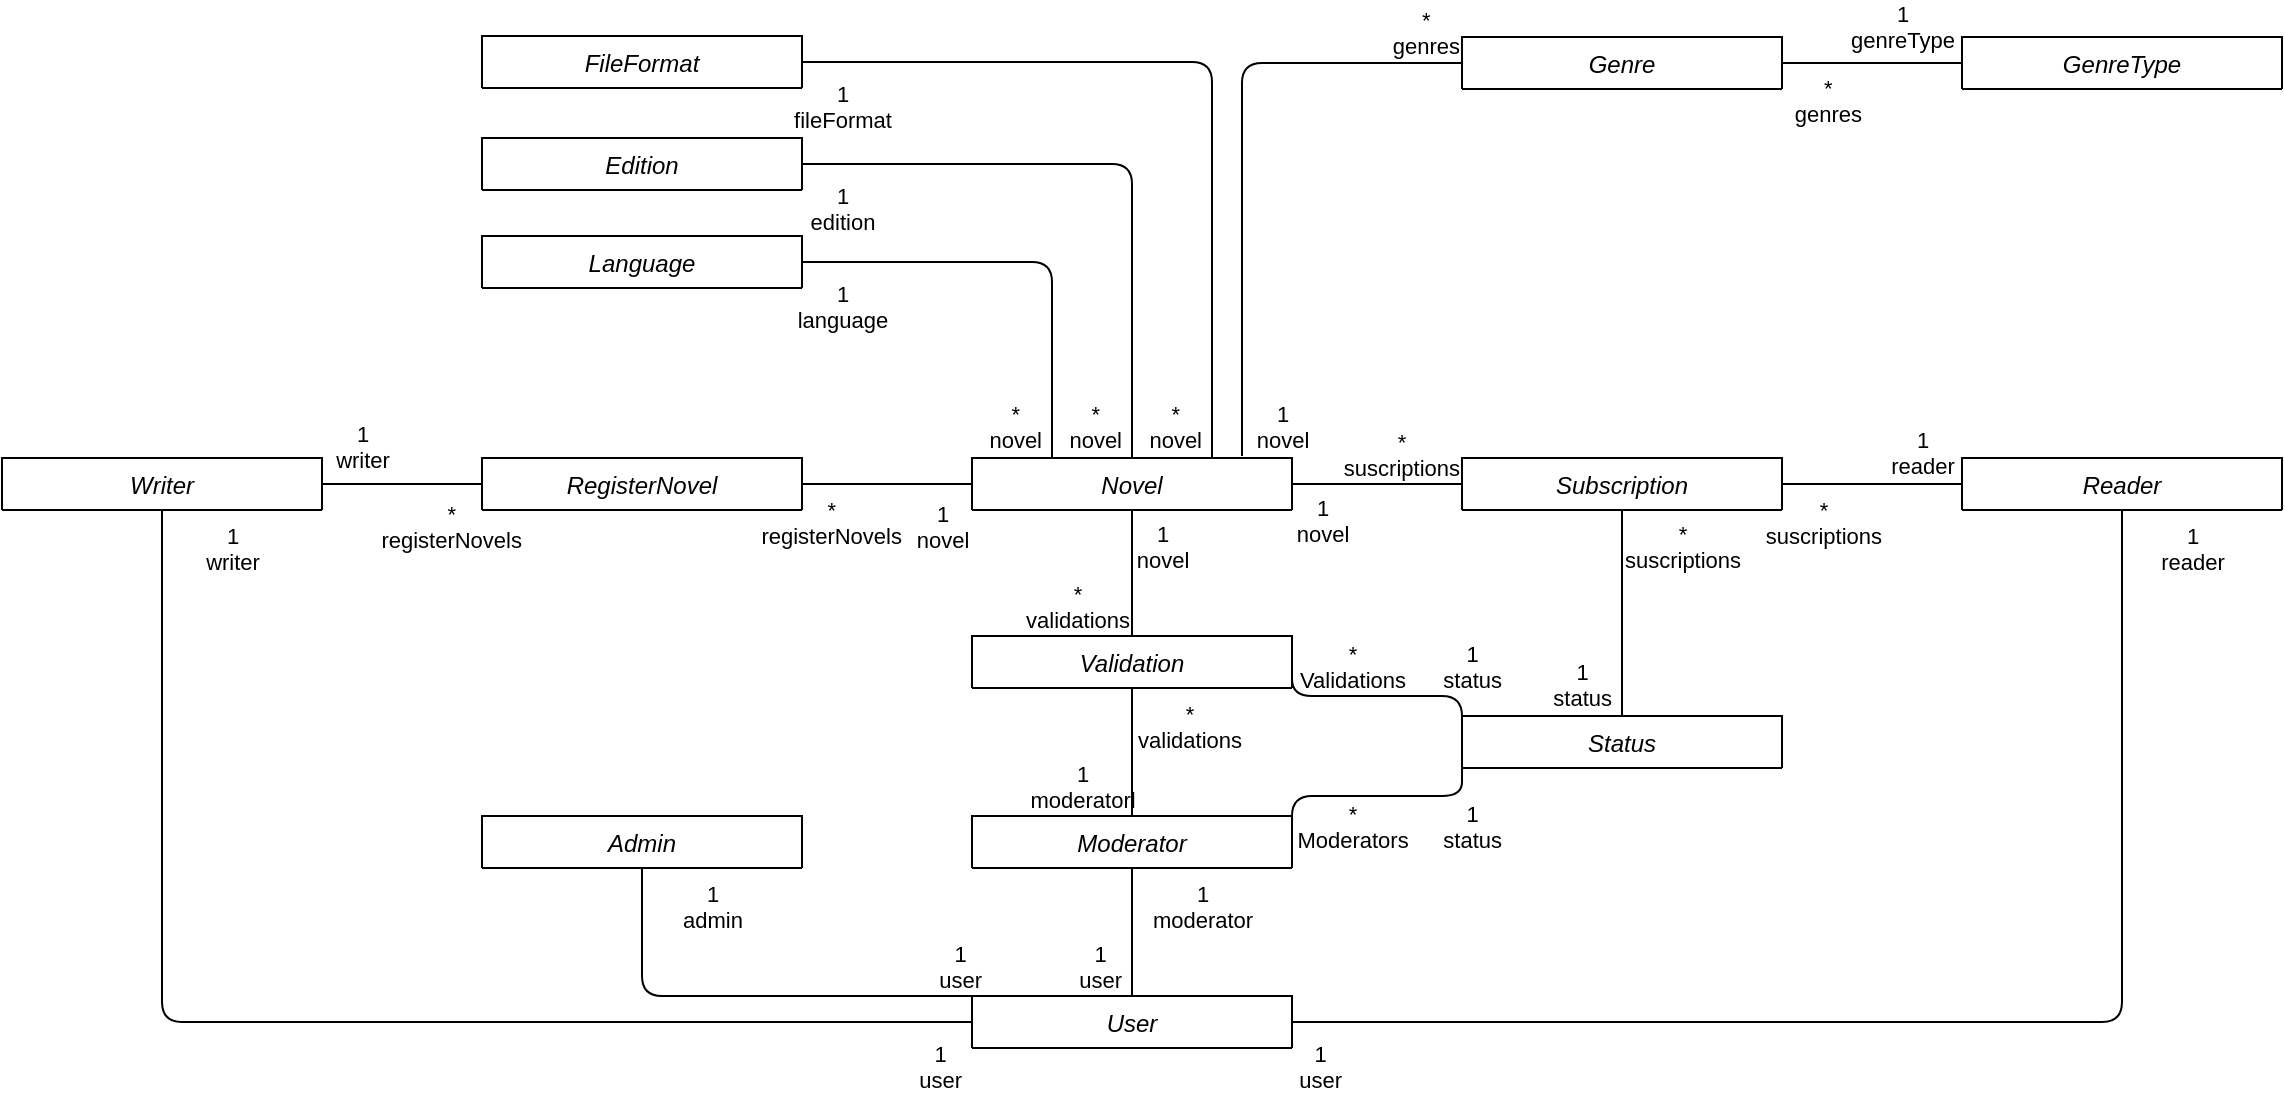 <mxfile version="15.3.8" type="device"><diagram id="C5RBs43oDa-KdzZeNtuy" name="Page-1"><mxGraphModel dx="1181" dy="673" grid="1" gridSize="10" guides="1" tooltips="1" connect="1" arrows="1" fold="1" page="1" pageScale="1" pageWidth="1169" pageHeight="827" background="none" math="0" shadow="0"><root><mxCell id="WIyWlLk6GJQsqaUBKTNV-0"/><mxCell id="WIyWlLk6GJQsqaUBKTNV-1" parent="WIyWlLk6GJQsqaUBKTNV-0"/><mxCell id="zkfFHV4jXpPFQw0GAbJ--0" value="Subscription" style="swimlane;fontStyle=2;align=center;verticalAlign=top;childLayout=stackLayout;horizontal=1;startSize=26;horizontalStack=0;resizeParent=1;resizeLast=0;collapsible=1;marginBottom=0;rounded=0;shadow=0;strokeWidth=1;" parent="WIyWlLk6GJQsqaUBKTNV-1" vertex="1" collapsed="1"><mxGeometry x="750" y="401" width="160" height="26" as="geometry"><mxRectangle x="750" y="401" width="160" height="139" as="alternateBounds"/></mxGeometry></mxCell><mxCell id="zkfFHV4jXpPFQw0GAbJ--1" value="int Id" style="text;align=left;verticalAlign=top;spacingLeft=4;spacingRight=4;overflow=hidden;rotatable=0;points=[[0,0.5],[1,0.5]];portConstraint=eastwest;" parent="zkfFHV4jXpPFQw0GAbJ--0" vertex="1"><mxGeometry y="26" width="160" height="26" as="geometry"/></mxCell><mxCell id="8AbqelnzyOy3oHuWYok3-10" value="DateTime SuscriptionDate" style="text;align=left;verticalAlign=top;spacingLeft=4;spacingRight=4;overflow=hidden;rotatable=0;points=[[0,0.5],[1,0.5]];portConstraint=eastwest;rounded=0;shadow=0;html=0;" vertex="1" parent="zkfFHV4jXpPFQw0GAbJ--0"><mxGeometry y="52" width="160" height="26" as="geometry"/></mxCell><mxCell id="zkfFHV4jXpPFQw0GAbJ--4" value="" style="line;html=1;strokeWidth=1;align=left;verticalAlign=middle;spacingTop=-1;spacingLeft=3;spacingRight=3;rotatable=0;labelPosition=right;points=[];portConstraint=eastwest;" parent="zkfFHV4jXpPFQw0GAbJ--0" vertex="1"><mxGeometry y="78" width="160" height="8" as="geometry"/></mxCell><mxCell id="zkfFHV4jXpPFQw0GAbJ--5" value="get()" style="text;align=left;verticalAlign=top;spacingLeft=4;spacingRight=4;overflow=hidden;rotatable=0;points=[[0,0.5],[1,0.5]];portConstraint=eastwest;" parent="zkfFHV4jXpPFQw0GAbJ--0" vertex="1"><mxGeometry y="86" width="160" height="26" as="geometry"/></mxCell><mxCell id="8AbqelnzyOy3oHuWYok3-0" value="set()" style="text;align=left;verticalAlign=top;spacingLeft=4;spacingRight=4;overflow=hidden;rotatable=0;points=[[0,0.5],[1,0.5]];portConstraint=eastwest;" vertex="1" parent="zkfFHV4jXpPFQw0GAbJ--0"><mxGeometry y="112" width="160" height="26" as="geometry"/></mxCell><mxCell id="8AbqelnzyOy3oHuWYok3-2" value="Novel" style="swimlane;fontStyle=2;align=center;verticalAlign=top;childLayout=stackLayout;horizontal=1;startSize=26;horizontalStack=0;resizeParent=1;resizeLast=0;collapsible=1;marginBottom=0;rounded=0;shadow=0;strokeWidth=1;" vertex="1" collapsed="1" parent="WIyWlLk6GJQsqaUBKTNV-1"><mxGeometry x="505" y="401" width="160" height="26" as="geometry"><mxRectangle x="505" y="401" width="160" height="190" as="alternateBounds"/></mxGeometry></mxCell><mxCell id="8AbqelnzyOy3oHuWYok3-3" value="int Id" style="text;align=left;verticalAlign=top;spacingLeft=4;spacingRight=4;overflow=hidden;rotatable=0;points=[[0,0.5],[1,0.5]];portConstraint=eastwest;" vertex="1" parent="8AbqelnzyOy3oHuWYok3-2"><mxGeometry y="26" width="160" height="26" as="geometry"/></mxCell><mxCell id="8AbqelnzyOy3oHuWYok3-4" value="string Title" style="text;align=left;verticalAlign=top;spacingLeft=4;spacingRight=4;overflow=hidden;rotatable=0;points=[[0,0.5],[1,0.5]];portConstraint=eastwest;rounded=0;shadow=0;html=0;" vertex="1" parent="8AbqelnzyOy3oHuWYok3-2"><mxGeometry y="52" width="160" height="26" as="geometry"/></mxCell><mxCell id="8AbqelnzyOy3oHuWYok3-5" value="string Synopsis" style="text;align=left;verticalAlign=top;spacingLeft=4;spacingRight=4;overflow=hidden;rotatable=0;points=[[0,0.5],[1,0.5]];portConstraint=eastwest;rounded=0;shadow=0;html=0;" vertex="1" parent="8AbqelnzyOy3oHuWYok3-2"><mxGeometry y="78" width="160" height="26" as="geometry"/></mxCell><mxCell id="8AbqelnzyOy3oHuWYok3-6" value="int NumberPages" style="text;align=left;verticalAlign=top;spacingLeft=4;spacingRight=4;overflow=hidden;rotatable=0;points=[[0,0.5],[1,0.5]];portConstraint=eastwest;rounded=0;shadow=0;html=0;" vertex="1" parent="8AbqelnzyOy3oHuWYok3-2"><mxGeometry y="104" width="160" height="26" as="geometry"/></mxCell><mxCell id="8AbqelnzyOy3oHuWYok3-7" value="" style="line;html=1;strokeWidth=1;align=left;verticalAlign=middle;spacingTop=-1;spacingLeft=3;spacingRight=3;rotatable=0;labelPosition=right;points=[];portConstraint=eastwest;" vertex="1" parent="8AbqelnzyOy3oHuWYok3-2"><mxGeometry y="130" width="160" height="8" as="geometry"/></mxCell><mxCell id="8AbqelnzyOy3oHuWYok3-8" value="get()" style="text;align=left;verticalAlign=top;spacingLeft=4;spacingRight=4;overflow=hidden;rotatable=0;points=[[0,0.5],[1,0.5]];portConstraint=eastwest;" vertex="1" parent="8AbqelnzyOy3oHuWYok3-2"><mxGeometry y="138" width="160" height="26" as="geometry"/></mxCell><mxCell id="8AbqelnzyOy3oHuWYok3-9" value="set()" style="text;align=left;verticalAlign=top;spacingLeft=4;spacingRight=4;overflow=hidden;rotatable=0;points=[[0,0.5],[1,0.5]];portConstraint=eastwest;" vertex="1" parent="8AbqelnzyOy3oHuWYok3-2"><mxGeometry y="164" width="160" height="26" as="geometry"/></mxCell><mxCell id="8AbqelnzyOy3oHuWYok3-11" value="FileFormat" style="swimlane;fontStyle=2;align=center;verticalAlign=top;childLayout=stackLayout;horizontal=1;startSize=26;horizontalStack=0;resizeParent=1;resizeLast=0;collapsible=1;marginBottom=0;rounded=0;shadow=0;strokeWidth=1;" vertex="1" collapsed="1" parent="WIyWlLk6GJQsqaUBKTNV-1"><mxGeometry x="260" y="190" width="160" height="26" as="geometry"><mxRectangle x="260" y="190" width="160" height="138" as="alternateBounds"/></mxGeometry></mxCell><mxCell id="8AbqelnzyOy3oHuWYok3-12" value="int Id" style="text;align=left;verticalAlign=top;spacingLeft=4;spacingRight=4;overflow=hidden;rotatable=0;points=[[0,0.5],[1,0.5]];portConstraint=eastwest;" vertex="1" parent="8AbqelnzyOy3oHuWYok3-11"><mxGeometry y="26" width="160" height="26" as="geometry"/></mxCell><mxCell id="8AbqelnzyOy3oHuWYok3-14" value="string Name" style="text;align=left;verticalAlign=top;spacingLeft=4;spacingRight=4;overflow=hidden;rotatable=0;points=[[0,0.5],[1,0.5]];portConstraint=eastwest;rounded=0;shadow=0;html=0;" vertex="1" parent="8AbqelnzyOy3oHuWYok3-11"><mxGeometry y="52" width="160" height="26" as="geometry"/></mxCell><mxCell id="8AbqelnzyOy3oHuWYok3-15" value="" style="line;html=1;strokeWidth=1;align=left;verticalAlign=middle;spacingTop=-1;spacingLeft=3;spacingRight=3;rotatable=0;labelPosition=right;points=[];portConstraint=eastwest;" vertex="1" parent="8AbqelnzyOy3oHuWYok3-11"><mxGeometry y="78" width="160" height="8" as="geometry"/></mxCell><mxCell id="8AbqelnzyOy3oHuWYok3-16" value="get()" style="text;align=left;verticalAlign=top;spacingLeft=4;spacingRight=4;overflow=hidden;rotatable=0;points=[[0,0.5],[1,0.5]];portConstraint=eastwest;" vertex="1" parent="8AbqelnzyOy3oHuWYok3-11"><mxGeometry y="86" width="160" height="26" as="geometry"/></mxCell><mxCell id="8AbqelnzyOy3oHuWYok3-17" value="set()" style="text;align=left;verticalAlign=top;spacingLeft=4;spacingRight=4;overflow=hidden;rotatable=0;points=[[0,0.5],[1,0.5]];portConstraint=eastwest;" vertex="1" parent="8AbqelnzyOy3oHuWYok3-11"><mxGeometry y="112" width="160" height="26" as="geometry"/></mxCell><mxCell id="8AbqelnzyOy3oHuWYok3-18" value="RegisterNovel" style="swimlane;fontStyle=2;align=center;verticalAlign=top;childLayout=stackLayout;horizontal=1;startSize=26;horizontalStack=0;resizeParent=1;resizeLast=0;collapsible=1;marginBottom=0;rounded=0;shadow=0;strokeWidth=1;" vertex="1" collapsed="1" parent="WIyWlLk6GJQsqaUBKTNV-1"><mxGeometry x="260" y="401" width="160" height="26" as="geometry"><mxRectangle x="260" y="401" width="160" height="138" as="alternateBounds"/></mxGeometry></mxCell><mxCell id="8AbqelnzyOy3oHuWYok3-19" value="int Id" style="text;align=left;verticalAlign=top;spacingLeft=4;spacingRight=4;overflow=hidden;rotatable=0;points=[[0,0.5],[1,0.5]];portConstraint=eastwest;" vertex="1" parent="8AbqelnzyOy3oHuWYok3-18"><mxGeometry y="26" width="160" height="26" as="geometry"/></mxCell><mxCell id="8AbqelnzyOy3oHuWYok3-77" value="DateTime PublishDate" style="text;align=left;verticalAlign=top;spacingLeft=4;spacingRight=4;overflow=hidden;rotatable=0;points=[[0,0.5],[1,0.5]];portConstraint=eastwest;" vertex="1" parent="8AbqelnzyOy3oHuWYok3-18"><mxGeometry y="52" width="160" height="26" as="geometry"/></mxCell><mxCell id="8AbqelnzyOy3oHuWYok3-23" value="" style="line;html=1;strokeWidth=1;align=left;verticalAlign=middle;spacingTop=-1;spacingLeft=3;spacingRight=3;rotatable=0;labelPosition=right;points=[];portConstraint=eastwest;" vertex="1" parent="8AbqelnzyOy3oHuWYok3-18"><mxGeometry y="78" width="160" height="8" as="geometry"/></mxCell><mxCell id="8AbqelnzyOy3oHuWYok3-24" value="get()" style="text;align=left;verticalAlign=top;spacingLeft=4;spacingRight=4;overflow=hidden;rotatable=0;points=[[0,0.5],[1,0.5]];portConstraint=eastwest;" vertex="1" parent="8AbqelnzyOy3oHuWYok3-18"><mxGeometry y="86" width="160" height="26" as="geometry"/></mxCell><mxCell id="8AbqelnzyOy3oHuWYok3-25" value="set()" style="text;align=left;verticalAlign=top;spacingLeft=4;spacingRight=4;overflow=hidden;rotatable=0;points=[[0,0.5],[1,0.5]];portConstraint=eastwest;" vertex="1" parent="8AbqelnzyOy3oHuWYok3-18"><mxGeometry y="112" width="160" height="26" as="geometry"/></mxCell><mxCell id="8AbqelnzyOy3oHuWYok3-26" value="Writer" style="swimlane;fontStyle=2;align=center;verticalAlign=top;childLayout=stackLayout;horizontal=1;startSize=26;horizontalStack=0;resizeParent=1;resizeLast=0;collapsible=1;marginBottom=0;rounded=0;shadow=0;strokeWidth=1;" vertex="1" collapsed="1" parent="WIyWlLk6GJQsqaUBKTNV-1"><mxGeometry x="20" y="401" width="160" height="26" as="geometry"><mxRectangle x="20" y="401" width="160" height="140" as="alternateBounds"/></mxGeometry></mxCell><mxCell id="8AbqelnzyOy3oHuWYok3-27" value="int Id" style="text;align=left;verticalAlign=top;spacingLeft=4;spacingRight=4;overflow=hidden;rotatable=0;points=[[0,0.5],[1,0.5]];portConstraint=eastwest;" vertex="1" parent="8AbqelnzyOy3oHuWYok3-26"><mxGeometry y="26" width="160" height="26" as="geometry"/></mxCell><mxCell id="8AbqelnzyOy3oHuWYok3-38" value="DateTime BirthDate&#xA;&#xA;" style="text;align=left;verticalAlign=top;spacingLeft=4;spacingRight=4;overflow=hidden;rotatable=0;points=[[0,0.5],[1,0.5]];portConstraint=eastwest;" vertex="1" parent="8AbqelnzyOy3oHuWYok3-26"><mxGeometry y="52" width="160" height="26" as="geometry"/></mxCell><mxCell id="8AbqelnzyOy3oHuWYok3-31" value="" style="line;html=1;strokeWidth=1;align=left;verticalAlign=middle;spacingTop=-1;spacingLeft=3;spacingRight=3;rotatable=0;labelPosition=right;points=[];portConstraint=eastwest;" vertex="1" parent="8AbqelnzyOy3oHuWYok3-26"><mxGeometry y="78" width="160" height="8" as="geometry"/></mxCell><mxCell id="8AbqelnzyOy3oHuWYok3-32" value="get()" style="text;align=left;verticalAlign=top;spacingLeft=4;spacingRight=4;overflow=hidden;rotatable=0;points=[[0,0.5],[1,0.5]];portConstraint=eastwest;" vertex="1" parent="8AbqelnzyOy3oHuWYok3-26"><mxGeometry y="86" width="160" height="26" as="geometry"/></mxCell><mxCell id="8AbqelnzyOy3oHuWYok3-33" value="set()" style="text;align=left;verticalAlign=top;spacingLeft=4;spacingRight=4;overflow=hidden;rotatable=0;points=[[0,0.5],[1,0.5]];portConstraint=eastwest;" vertex="1" parent="8AbqelnzyOy3oHuWYok3-26"><mxGeometry y="112" width="160" height="26" as="geometry"/></mxCell><mxCell id="8AbqelnzyOy3oHuWYok3-39" value="GenreType" style="swimlane;fontStyle=2;align=center;verticalAlign=top;childLayout=stackLayout;horizontal=1;startSize=26;horizontalStack=0;resizeParent=1;resizeLast=0;collapsible=1;marginBottom=0;rounded=0;shadow=0;strokeWidth=1;" vertex="1" collapsed="1" parent="WIyWlLk6GJQsqaUBKTNV-1"><mxGeometry x="1000" y="190.5" width="160" height="26" as="geometry"><mxRectangle x="1000" y="190.5" width="160" height="138" as="alternateBounds"/></mxGeometry></mxCell><mxCell id="8AbqelnzyOy3oHuWYok3-40" value="int Id" style="text;align=left;verticalAlign=top;spacingLeft=4;spacingRight=4;overflow=hidden;rotatable=0;points=[[0,0.5],[1,0.5]];portConstraint=eastwest;" vertex="1" parent="8AbqelnzyOy3oHuWYok3-39"><mxGeometry y="26" width="160" height="26" as="geometry"/></mxCell><mxCell id="8AbqelnzyOy3oHuWYok3-41" value="string Name" style="text;align=left;verticalAlign=top;spacingLeft=4;spacingRight=4;overflow=hidden;rotatable=0;points=[[0,0.5],[1,0.5]];portConstraint=eastwest;rounded=0;shadow=0;html=0;" vertex="1" parent="8AbqelnzyOy3oHuWYok3-39"><mxGeometry y="52" width="160" height="26" as="geometry"/></mxCell><mxCell id="8AbqelnzyOy3oHuWYok3-42" value="" style="line;html=1;strokeWidth=1;align=left;verticalAlign=middle;spacingTop=-1;spacingLeft=3;spacingRight=3;rotatable=0;labelPosition=right;points=[];portConstraint=eastwest;" vertex="1" parent="8AbqelnzyOy3oHuWYok3-39"><mxGeometry y="78" width="160" height="8" as="geometry"/></mxCell><mxCell id="8AbqelnzyOy3oHuWYok3-43" value="get()" style="text;align=left;verticalAlign=top;spacingLeft=4;spacingRight=4;overflow=hidden;rotatable=0;points=[[0,0.5],[1,0.5]];portConstraint=eastwest;" vertex="1" parent="8AbqelnzyOy3oHuWYok3-39"><mxGeometry y="86" width="160" height="26" as="geometry"/></mxCell><mxCell id="8AbqelnzyOy3oHuWYok3-44" value="set()" style="text;align=left;verticalAlign=top;spacingLeft=4;spacingRight=4;overflow=hidden;rotatable=0;points=[[0,0.5],[1,0.5]];portConstraint=eastwest;" vertex="1" parent="8AbqelnzyOy3oHuWYok3-39"><mxGeometry y="112" width="160" height="26" as="geometry"/></mxCell><mxCell id="8AbqelnzyOy3oHuWYok3-45" value="Edition" style="swimlane;fontStyle=2;align=center;verticalAlign=top;childLayout=stackLayout;horizontal=1;startSize=26;horizontalStack=0;resizeParent=1;resizeLast=0;collapsible=1;marginBottom=0;rounded=0;shadow=0;strokeWidth=1;" vertex="1" collapsed="1" parent="WIyWlLk6GJQsqaUBKTNV-1"><mxGeometry x="260" y="241" width="160" height="26" as="geometry"><mxRectangle x="260" y="241" width="160" height="138" as="alternateBounds"/></mxGeometry></mxCell><mxCell id="8AbqelnzyOy3oHuWYok3-46" value="int Id" style="text;align=left;verticalAlign=top;spacingLeft=4;spacingRight=4;overflow=hidden;rotatable=0;points=[[0,0.5],[1,0.5]];portConstraint=eastwest;" vertex="1" parent="8AbqelnzyOy3oHuWYok3-45"><mxGeometry y="26" width="160" height="26" as="geometry"/></mxCell><mxCell id="8AbqelnzyOy3oHuWYok3-47" value="string Name" style="text;align=left;verticalAlign=top;spacingLeft=4;spacingRight=4;overflow=hidden;rotatable=0;points=[[0,0.5],[1,0.5]];portConstraint=eastwest;rounded=0;shadow=0;html=0;" vertex="1" parent="8AbqelnzyOy3oHuWYok3-45"><mxGeometry y="52" width="160" height="26" as="geometry"/></mxCell><mxCell id="8AbqelnzyOy3oHuWYok3-48" value="" style="line;html=1;strokeWidth=1;align=left;verticalAlign=middle;spacingTop=-1;spacingLeft=3;spacingRight=3;rotatable=0;labelPosition=right;points=[];portConstraint=eastwest;" vertex="1" parent="8AbqelnzyOy3oHuWYok3-45"><mxGeometry y="78" width="160" height="8" as="geometry"/></mxCell><mxCell id="8AbqelnzyOy3oHuWYok3-49" value="get()" style="text;align=left;verticalAlign=top;spacingLeft=4;spacingRight=4;overflow=hidden;rotatable=0;points=[[0,0.5],[1,0.5]];portConstraint=eastwest;" vertex="1" parent="8AbqelnzyOy3oHuWYok3-45"><mxGeometry y="86" width="160" height="26" as="geometry"/></mxCell><mxCell id="8AbqelnzyOy3oHuWYok3-50" value="set()" style="text;align=left;verticalAlign=top;spacingLeft=4;spacingRight=4;overflow=hidden;rotatable=0;points=[[0,0.5],[1,0.5]];portConstraint=eastwest;" vertex="1" parent="8AbqelnzyOy3oHuWYok3-45"><mxGeometry y="112" width="160" height="26" as="geometry"/></mxCell><mxCell id="8AbqelnzyOy3oHuWYok3-51" value="Language" style="swimlane;fontStyle=2;align=center;verticalAlign=top;childLayout=stackLayout;horizontal=1;startSize=26;horizontalStack=0;resizeParent=1;resizeLast=0;collapsible=1;marginBottom=0;rounded=0;shadow=0;strokeWidth=1;" vertex="1" collapsed="1" parent="WIyWlLk6GJQsqaUBKTNV-1"><mxGeometry x="260" y="290" width="160" height="26" as="geometry"><mxRectangle x="260" y="290" width="160" height="138" as="alternateBounds"/></mxGeometry></mxCell><mxCell id="8AbqelnzyOy3oHuWYok3-52" value="int Id" style="text;align=left;verticalAlign=top;spacingLeft=4;spacingRight=4;overflow=hidden;rotatable=0;points=[[0,0.5],[1,0.5]];portConstraint=eastwest;" vertex="1" parent="8AbqelnzyOy3oHuWYok3-51"><mxGeometry y="26" width="160" height="26" as="geometry"/></mxCell><mxCell id="8AbqelnzyOy3oHuWYok3-53" value="string  Name" style="text;align=left;verticalAlign=top;spacingLeft=4;spacingRight=4;overflow=hidden;rotatable=0;points=[[0,0.5],[1,0.5]];portConstraint=eastwest;rounded=0;shadow=0;html=0;" vertex="1" parent="8AbqelnzyOy3oHuWYok3-51"><mxGeometry y="52" width="160" height="26" as="geometry"/></mxCell><mxCell id="8AbqelnzyOy3oHuWYok3-54" value="" style="line;html=1;strokeWidth=1;align=left;verticalAlign=middle;spacingTop=-1;spacingLeft=3;spacingRight=3;rotatable=0;labelPosition=right;points=[];portConstraint=eastwest;" vertex="1" parent="8AbqelnzyOy3oHuWYok3-51"><mxGeometry y="78" width="160" height="8" as="geometry"/></mxCell><mxCell id="8AbqelnzyOy3oHuWYok3-55" value="get()" style="text;align=left;verticalAlign=top;spacingLeft=4;spacingRight=4;overflow=hidden;rotatable=0;points=[[0,0.5],[1,0.5]];portConstraint=eastwest;" vertex="1" parent="8AbqelnzyOy3oHuWYok3-51"><mxGeometry y="86" width="160" height="26" as="geometry"/></mxCell><mxCell id="8AbqelnzyOy3oHuWYok3-56" value="set()" style="text;align=left;verticalAlign=top;spacingLeft=4;spacingRight=4;overflow=hidden;rotatable=0;points=[[0,0.5],[1,0.5]];portConstraint=eastwest;" vertex="1" parent="8AbqelnzyOy3oHuWYok3-51"><mxGeometry y="112" width="160" height="26" as="geometry"/></mxCell><mxCell id="8AbqelnzyOy3oHuWYok3-58" value="Genre" style="swimlane;fontStyle=2;align=center;verticalAlign=top;childLayout=stackLayout;horizontal=1;startSize=26;horizontalStack=0;resizeParent=1;resizeLast=0;collapsible=1;marginBottom=0;rounded=0;shadow=0;strokeWidth=1;" vertex="1" collapsed="1" parent="WIyWlLk6GJQsqaUBKTNV-1"><mxGeometry x="750" y="190.5" width="160" height="26" as="geometry"><mxRectangle x="750" y="190.5" width="160" height="120" as="alternateBounds"/></mxGeometry></mxCell><mxCell id="8AbqelnzyOy3oHuWYok3-59" value="int Id" style="text;align=left;verticalAlign=top;spacingLeft=4;spacingRight=4;overflow=hidden;rotatable=0;points=[[0,0.5],[1,0.5]];portConstraint=eastwest;" vertex="1" parent="8AbqelnzyOy3oHuWYok3-58"><mxGeometry y="26" width="160" height="26" as="geometry"/></mxCell><mxCell id="8AbqelnzyOy3oHuWYok3-62" value="" style="line;html=1;strokeWidth=1;align=left;verticalAlign=middle;spacingTop=-1;spacingLeft=3;spacingRight=3;rotatable=0;labelPosition=right;points=[];portConstraint=eastwest;" vertex="1" parent="8AbqelnzyOy3oHuWYok3-58"><mxGeometry y="52" width="160" height="8" as="geometry"/></mxCell><mxCell id="8AbqelnzyOy3oHuWYok3-63" value="get()" style="text;align=left;verticalAlign=top;spacingLeft=4;spacingRight=4;overflow=hidden;rotatable=0;points=[[0,0.5],[1,0.5]];portConstraint=eastwest;" vertex="1" parent="8AbqelnzyOy3oHuWYok3-58"><mxGeometry y="60" width="160" height="26" as="geometry"/></mxCell><mxCell id="8AbqelnzyOy3oHuWYok3-64" value="set()" style="text;align=left;verticalAlign=top;spacingLeft=4;spacingRight=4;overflow=hidden;rotatable=0;points=[[0,0.5],[1,0.5]];portConstraint=eastwest;" vertex="1" parent="8AbqelnzyOy3oHuWYok3-58"><mxGeometry y="86" width="160" height="26" as="geometry"/></mxCell><mxCell id="8AbqelnzyOy3oHuWYok3-65" value="Reader" style="swimlane;fontStyle=2;align=center;verticalAlign=top;childLayout=stackLayout;horizontal=1;startSize=26;horizontalStack=0;resizeParent=1;resizeLast=0;collapsible=1;marginBottom=0;rounded=0;shadow=0;strokeWidth=1;" vertex="1" collapsed="1" parent="WIyWlLk6GJQsqaUBKTNV-1"><mxGeometry x="1000" y="401" width="160" height="26" as="geometry"><mxRectangle x="1000" y="401" width="160" height="138" as="alternateBounds"/></mxGeometry></mxCell><mxCell id="8AbqelnzyOy3oHuWYok3-66" value="int Id" style="text;align=left;verticalAlign=top;spacingLeft=4;spacingRight=4;overflow=hidden;rotatable=0;points=[[0,0.5],[1,0.5]];portConstraint=eastwest;" vertex="1" parent="8AbqelnzyOy3oHuWYok3-65"><mxGeometry y="26" width="160" height="26" as="geometry"/></mxCell><mxCell id="8AbqelnzyOy3oHuWYok3-67" value="DateTime BirthDate" style="text;align=left;verticalAlign=top;spacingLeft=4;spacingRight=4;overflow=hidden;rotatable=0;points=[[0,0.5],[1,0.5]];portConstraint=eastwest;rounded=0;shadow=0;html=0;" vertex="1" parent="8AbqelnzyOy3oHuWYok3-65"><mxGeometry y="52" width="160" height="26" as="geometry"/></mxCell><mxCell id="8AbqelnzyOy3oHuWYok3-68" value="" style="line;html=1;strokeWidth=1;align=left;verticalAlign=middle;spacingTop=-1;spacingLeft=3;spacingRight=3;rotatable=0;labelPosition=right;points=[];portConstraint=eastwest;" vertex="1" parent="8AbqelnzyOy3oHuWYok3-65"><mxGeometry y="78" width="160" height="8" as="geometry"/></mxCell><mxCell id="8AbqelnzyOy3oHuWYok3-69" value="get()" style="text;align=left;verticalAlign=top;spacingLeft=4;spacingRight=4;overflow=hidden;rotatable=0;points=[[0,0.5],[1,0.5]];portConstraint=eastwest;" vertex="1" parent="8AbqelnzyOy3oHuWYok3-65"><mxGeometry y="86" width="160" height="26" as="geometry"/></mxCell><mxCell id="8AbqelnzyOy3oHuWYok3-70" value="set()" style="text;align=left;verticalAlign=top;spacingLeft=4;spacingRight=4;overflow=hidden;rotatable=0;points=[[0,0.5],[1,0.5]];portConstraint=eastwest;" vertex="1" parent="8AbqelnzyOy3oHuWYok3-65"><mxGeometry y="112" width="160" height="26" as="geometry"/></mxCell><mxCell id="8AbqelnzyOy3oHuWYok3-78" value="Validation" style="swimlane;fontStyle=2;align=center;verticalAlign=top;childLayout=stackLayout;horizontal=1;startSize=26;horizontalStack=0;resizeParent=1;resizeLast=0;collapsible=1;marginBottom=0;rounded=0;shadow=0;strokeWidth=1;" vertex="1" collapsed="1" parent="WIyWlLk6GJQsqaUBKTNV-1"><mxGeometry x="505" y="490" width="160" height="26" as="geometry"><mxRectangle x="800" y="600" width="160" height="170" as="alternateBounds"/></mxGeometry></mxCell><mxCell id="8AbqelnzyOy3oHuWYok3-79" value="int Id" style="text;align=left;verticalAlign=top;spacingLeft=4;spacingRight=4;overflow=hidden;rotatable=0;points=[[0,0.5],[1,0.5]];portConstraint=eastwest;" vertex="1" parent="8AbqelnzyOy3oHuWYok3-78"><mxGeometry y="26" width="160" height="26" as="geometry"/></mxCell><mxCell id="8AbqelnzyOy3oHuWYok3-80" value="DateTime ValidationDate" style="text;align=left;verticalAlign=top;spacingLeft=4;spacingRight=4;overflow=hidden;rotatable=0;points=[[0,0.5],[1,0.5]];portConstraint=eastwest;" vertex="1" parent="8AbqelnzyOy3oHuWYok3-78"><mxGeometry y="52" width="160" height="26" as="geometry"/></mxCell><mxCell id="8AbqelnzyOy3oHuWYok3-85" value="string Comments" style="text;align=left;verticalAlign=top;spacingLeft=4;spacingRight=4;overflow=hidden;rotatable=0;points=[[0,0.5],[1,0.5]];portConstraint=eastwest;" vertex="1" parent="8AbqelnzyOy3oHuWYok3-78"><mxGeometry y="78" width="160" height="26" as="geometry"/></mxCell><mxCell id="8AbqelnzyOy3oHuWYok3-81" value="" style="line;html=1;strokeWidth=1;align=left;verticalAlign=middle;spacingTop=-1;spacingLeft=3;spacingRight=3;rotatable=0;labelPosition=right;points=[];portConstraint=eastwest;" vertex="1" parent="8AbqelnzyOy3oHuWYok3-78"><mxGeometry y="104" width="160" height="8" as="geometry"/></mxCell><mxCell id="8AbqelnzyOy3oHuWYok3-82" value="get()" style="text;align=left;verticalAlign=top;spacingLeft=4;spacingRight=4;overflow=hidden;rotatable=0;points=[[0,0.5],[1,0.5]];portConstraint=eastwest;" vertex="1" parent="8AbqelnzyOy3oHuWYok3-78"><mxGeometry y="112" width="160" height="26" as="geometry"/></mxCell><mxCell id="8AbqelnzyOy3oHuWYok3-83" value="set()" style="text;align=left;verticalAlign=top;spacingLeft=4;spacingRight=4;overflow=hidden;rotatable=0;points=[[0,0.5],[1,0.5]];portConstraint=eastwest;" vertex="1" parent="8AbqelnzyOy3oHuWYok3-78"><mxGeometry y="138" width="160" height="26" as="geometry"/></mxCell><mxCell id="8AbqelnzyOy3oHuWYok3-86" value="Moderator" style="swimlane;fontStyle=2;align=center;verticalAlign=top;childLayout=stackLayout;horizontal=1;startSize=26;horizontalStack=0;resizeParent=1;resizeLast=0;collapsible=1;marginBottom=0;rounded=0;shadow=0;strokeWidth=1;" vertex="1" collapsed="1" parent="WIyWlLk6GJQsqaUBKTNV-1"><mxGeometry x="505" y="580" width="160" height="26" as="geometry"><mxRectangle x="505" y="580" width="160" height="112" as="alternateBounds"/></mxGeometry></mxCell><mxCell id="8AbqelnzyOy3oHuWYok3-87" value="int Id" style="text;align=left;verticalAlign=top;spacingLeft=4;spacingRight=4;overflow=hidden;rotatable=0;points=[[0,0.5],[1,0.5]];portConstraint=eastwest;" vertex="1" parent="8AbqelnzyOy3oHuWYok3-86"><mxGeometry y="26" width="160" height="26" as="geometry"/></mxCell><mxCell id="8AbqelnzyOy3oHuWYok3-89" value="" style="line;html=1;strokeWidth=1;align=left;verticalAlign=middle;spacingTop=-1;spacingLeft=3;spacingRight=3;rotatable=0;labelPosition=right;points=[];portConstraint=eastwest;" vertex="1" parent="8AbqelnzyOy3oHuWYok3-86"><mxGeometry y="52" width="160" height="8" as="geometry"/></mxCell><mxCell id="8AbqelnzyOy3oHuWYok3-90" value="get()" style="text;align=left;verticalAlign=top;spacingLeft=4;spacingRight=4;overflow=hidden;rotatable=0;points=[[0,0.5],[1,0.5]];portConstraint=eastwest;" vertex="1" parent="8AbqelnzyOy3oHuWYok3-86"><mxGeometry y="60" width="160" height="26" as="geometry"/></mxCell><mxCell id="8AbqelnzyOy3oHuWYok3-91" value="set()" style="text;align=left;verticalAlign=top;spacingLeft=4;spacingRight=4;overflow=hidden;rotatable=0;points=[[0,0.5],[1,0.5]];portConstraint=eastwest;" vertex="1" parent="8AbqelnzyOy3oHuWYok3-86"><mxGeometry y="86" width="160" height="26" as="geometry"/></mxCell><mxCell id="8AbqelnzyOy3oHuWYok3-93" value="User" style="swimlane;fontStyle=2;align=center;verticalAlign=top;childLayout=stackLayout;horizontal=1;startSize=26;horizontalStack=0;resizeParent=1;resizeLast=0;collapsible=1;marginBottom=0;rounded=0;shadow=0;strokeWidth=1;" vertex="1" collapsed="1" parent="WIyWlLk6GJQsqaUBKTNV-1"><mxGeometry x="505" y="670" width="160" height="26" as="geometry"><mxRectangle x="830" y="650" width="160" height="190" as="alternateBounds"/></mxGeometry></mxCell><mxCell id="8AbqelnzyOy3oHuWYok3-94" value="int Id" style="text;align=left;verticalAlign=top;spacingLeft=4;spacingRight=4;overflow=hidden;rotatable=0;points=[[0,0.5],[1,0.5]];portConstraint=eastwest;" vertex="1" parent="8AbqelnzyOy3oHuWYok3-93"><mxGeometry y="26" width="160" height="26" as="geometry"/></mxCell><mxCell id="8AbqelnzyOy3oHuWYok3-95" value="string FirstName" style="text;align=left;verticalAlign=top;spacingLeft=4;spacingRight=4;overflow=hidden;rotatable=0;points=[[0,0.5],[1,0.5]];portConstraint=eastwest;rounded=0;shadow=0;html=0;" vertex="1" parent="8AbqelnzyOy3oHuWYok3-93"><mxGeometry y="52" width="160" height="26" as="geometry"/></mxCell><mxCell id="8AbqelnzyOy3oHuWYok3-99" value="string LastName" style="text;align=left;verticalAlign=top;spacingLeft=4;spacingRight=4;overflow=hidden;rotatable=0;points=[[0,0.5],[1,0.5]];portConstraint=eastwest;rounded=0;shadow=0;html=0;" vertex="1" parent="8AbqelnzyOy3oHuWYok3-93"><mxGeometry y="78" width="160" height="26" as="geometry"/></mxCell><mxCell id="8AbqelnzyOy3oHuWYok3-100" value="string PhoneNumber" style="text;align=left;verticalAlign=top;spacingLeft=4;spacingRight=4;overflow=hidden;rotatable=0;points=[[0,0.5],[1,0.5]];portConstraint=eastwest;rounded=0;shadow=0;html=0;" vertex="1" parent="8AbqelnzyOy3oHuWYok3-93"><mxGeometry y="104" width="160" height="26" as="geometry"/></mxCell><mxCell id="8AbqelnzyOy3oHuWYok3-96" value="" style="line;html=1;strokeWidth=1;align=left;verticalAlign=middle;spacingTop=-1;spacingLeft=3;spacingRight=3;rotatable=0;labelPosition=right;points=[];portConstraint=eastwest;" vertex="1" parent="8AbqelnzyOy3oHuWYok3-93"><mxGeometry y="130" width="160" height="8" as="geometry"/></mxCell><mxCell id="8AbqelnzyOy3oHuWYok3-97" value="get()" style="text;align=left;verticalAlign=top;spacingLeft=4;spacingRight=4;overflow=hidden;rotatable=0;points=[[0,0.5],[1,0.5]];portConstraint=eastwest;" vertex="1" parent="8AbqelnzyOy3oHuWYok3-93"><mxGeometry y="138" width="160" height="26" as="geometry"/></mxCell><mxCell id="8AbqelnzyOy3oHuWYok3-98" value="set()" style="text;align=left;verticalAlign=top;spacingLeft=4;spacingRight=4;overflow=hidden;rotatable=0;points=[[0,0.5],[1,0.5]];portConstraint=eastwest;" vertex="1" parent="8AbqelnzyOy3oHuWYok3-93"><mxGeometry y="164" width="160" height="26" as="geometry"/></mxCell><mxCell id="8AbqelnzyOy3oHuWYok3-104" value="Admin" style="swimlane;fontStyle=2;align=center;verticalAlign=top;childLayout=stackLayout;horizontal=1;startSize=26;horizontalStack=0;resizeParent=1;resizeLast=0;collapsible=1;marginBottom=0;rounded=0;shadow=0;strokeWidth=1;" vertex="1" collapsed="1" parent="WIyWlLk6GJQsqaUBKTNV-1"><mxGeometry x="260" y="580" width="160" height="26" as="geometry"><mxRectangle x="260" y="580" width="160" height="120" as="alternateBounds"/></mxGeometry></mxCell><mxCell id="8AbqelnzyOy3oHuWYok3-105" value="int Id" style="text;align=left;verticalAlign=top;spacingLeft=4;spacingRight=4;overflow=hidden;rotatable=0;points=[[0,0.5],[1,0.5]];portConstraint=eastwest;" vertex="1" parent="8AbqelnzyOy3oHuWYok3-104"><mxGeometry y="26" width="160" height="26" as="geometry"/></mxCell><mxCell id="8AbqelnzyOy3oHuWYok3-107" value="" style="line;html=1;strokeWidth=1;align=left;verticalAlign=middle;spacingTop=-1;spacingLeft=3;spacingRight=3;rotatable=0;labelPosition=right;points=[];portConstraint=eastwest;" vertex="1" parent="8AbqelnzyOy3oHuWYok3-104"><mxGeometry y="52" width="160" height="8" as="geometry"/></mxCell><mxCell id="8AbqelnzyOy3oHuWYok3-108" value="get()" style="text;align=left;verticalAlign=top;spacingLeft=4;spacingRight=4;overflow=hidden;rotatable=0;points=[[0,0.5],[1,0.5]];portConstraint=eastwest;" vertex="1" parent="8AbqelnzyOy3oHuWYok3-104"><mxGeometry y="60" width="160" height="26" as="geometry"/></mxCell><mxCell id="8AbqelnzyOy3oHuWYok3-109" value="set()" style="text;align=left;verticalAlign=top;spacingLeft=4;spacingRight=4;overflow=hidden;rotatable=0;points=[[0,0.5],[1,0.5]];portConstraint=eastwest;" vertex="1" parent="8AbqelnzyOy3oHuWYok3-104"><mxGeometry y="86" width="160" height="26" as="geometry"/></mxCell><mxCell id="8AbqelnzyOy3oHuWYok3-110" value="" style="endArrow=none;html=1;edgeStyle=orthogonalEdgeStyle;exitX=0.5;exitY=1;exitDx=0;exitDy=0;entryX=0.5;entryY=0;entryDx=0;entryDy=0;" edge="1" parent="WIyWlLk6GJQsqaUBKTNV-1" source="8AbqelnzyOy3oHuWYok3-2" target="8AbqelnzyOy3oHuWYok3-78"><mxGeometry relative="1" as="geometry"><mxPoint x="500" y="450" as="sourcePoint"/><mxPoint x="660" y="450" as="targetPoint"/></mxGeometry></mxCell><mxCell id="8AbqelnzyOy3oHuWYok3-111" value="&lt;div align=&quot;center&quot;&gt;&lt;span style=&quot;&quot;&gt;1&lt;/span&gt;&lt;/div&gt;&lt;div align=&quot;center&quot;&gt;&lt;span style=&quot;&quot;&gt;novel&lt;br&gt;&lt;/span&gt;&lt;/div&gt;" style="edgeLabel;resizable=0;html=1;align=center;verticalAlign=bottom;labelBackgroundColor=none;" connectable="0" vertex="1" parent="8AbqelnzyOy3oHuWYok3-110"><mxGeometry x="-1" relative="1" as="geometry"><mxPoint x="15" y="33" as="offset"/></mxGeometry></mxCell><mxCell id="8AbqelnzyOy3oHuWYok3-112" value="&lt;div align=&quot;center&quot;&gt;*&lt;/div&gt;&lt;div align=&quot;center&quot;&gt;validations&lt;br&gt;&lt;/div&gt;" style="edgeLabel;resizable=0;html=1;align=right;verticalAlign=bottom;labelBackgroundColor=none;" connectable="0" vertex="1" parent="8AbqelnzyOy3oHuWYok3-110"><mxGeometry x="1" relative="1" as="geometry"><mxPoint x="-1" as="offset"/></mxGeometry></mxCell><mxCell id="8AbqelnzyOy3oHuWYok3-113" value="" style="endArrow=none;html=1;edgeStyle=orthogonalEdgeStyle;entryX=0.5;entryY=1;entryDx=0;entryDy=0;exitX=0.5;exitY=0;exitDx=0;exitDy=0;" edge="1" parent="WIyWlLk6GJQsqaUBKTNV-1" source="8AbqelnzyOy3oHuWYok3-86" target="8AbqelnzyOy3oHuWYok3-78"><mxGeometry relative="1" as="geometry"><mxPoint x="850" y="530" as="sourcePoint"/><mxPoint x="595" y="500.0" as="targetPoint"/></mxGeometry></mxCell><mxCell id="8AbqelnzyOy3oHuWYok3-114" value="&lt;div align=&quot;center&quot;&gt;&lt;span&gt;1&lt;/span&gt;&lt;/div&gt;&lt;div align=&quot;center&quot;&gt;&lt;span&gt;moderatorl&lt;br&gt;&lt;/span&gt;&lt;/div&gt;" style="edgeLabel;resizable=0;html=1;align=center;verticalAlign=bottom;labelBackgroundColor=none;" connectable="0" vertex="1" parent="8AbqelnzyOy3oHuWYok3-113"><mxGeometry x="-1" relative="1" as="geometry"><mxPoint x="-25" as="offset"/></mxGeometry></mxCell><mxCell id="8AbqelnzyOy3oHuWYok3-115" value="&lt;div align=&quot;center&quot;&gt;*&lt;/div&gt;&lt;div align=&quot;center&quot;&gt;validations&lt;br&gt;&lt;/div&gt;" style="edgeLabel;resizable=0;html=1;align=right;verticalAlign=bottom;labelBackgroundColor=none;" connectable="0" vertex="1" parent="8AbqelnzyOy3oHuWYok3-113"><mxGeometry x="1" relative="1" as="geometry"><mxPoint x="55" y="34" as="offset"/></mxGeometry></mxCell><mxCell id="8AbqelnzyOy3oHuWYok3-117" value="" style="endArrow=none;html=1;edgeStyle=orthogonalEdgeStyle;entryX=0.5;entryY=0;entryDx=0;entryDy=0;exitX=0.5;exitY=1;exitDx=0;exitDy=0;" edge="1" parent="WIyWlLk6GJQsqaUBKTNV-1" source="8AbqelnzyOy3oHuWYok3-86" target="8AbqelnzyOy3oHuWYok3-93"><mxGeometry relative="1" as="geometry"><mxPoint x="595" y="590" as="sourcePoint"/><mxPoint x="595" y="526.0" as="targetPoint"/><Array as="points"><mxPoint x="585" y="640"/><mxPoint x="585" y="640"/></Array></mxGeometry></mxCell><mxCell id="8AbqelnzyOy3oHuWYok3-118" value="&lt;div align=&quot;center&quot;&gt;&lt;span&gt;1&lt;/span&gt;&lt;/div&gt;&lt;div align=&quot;center&quot;&gt;&lt;span&gt;moderator&lt;br&gt;&lt;/span&gt;&lt;/div&gt;" style="edgeLabel;resizable=0;html=1;align=center;verticalAlign=bottom;labelBackgroundColor=none;" connectable="0" vertex="1" parent="8AbqelnzyOy3oHuWYok3-117"><mxGeometry x="-1" relative="1" as="geometry"><mxPoint x="35" y="34" as="offset"/></mxGeometry></mxCell><mxCell id="8AbqelnzyOy3oHuWYok3-119" value="&lt;div align=&quot;center&quot;&gt;1&lt;br&gt;&lt;/div&gt;&lt;div align=&quot;center&quot;&gt;user&lt;br&gt;&lt;/div&gt;" style="edgeLabel;resizable=0;html=1;align=right;verticalAlign=bottom;labelBackgroundColor=none;" connectable="0" vertex="1" parent="8AbqelnzyOy3oHuWYok3-117"><mxGeometry x="1" relative="1" as="geometry"><mxPoint x="-5" as="offset"/></mxGeometry></mxCell><mxCell id="8AbqelnzyOy3oHuWYok3-121" value="" style="endArrow=none;html=1;edgeStyle=orthogonalEdgeStyle;entryX=1;entryY=0.5;entryDx=0;entryDy=0;exitX=0.5;exitY=1;exitDx=0;exitDy=0;" edge="1" parent="WIyWlLk6GJQsqaUBKTNV-1" source="8AbqelnzyOy3oHuWYok3-65" target="8AbqelnzyOy3oHuWYok3-93"><mxGeometry relative="1" as="geometry"><mxPoint x="1010" y="480" as="sourcePoint"/><mxPoint x="595" y="680" as="targetPoint"/><Array as="points"><mxPoint x="1080" y="683"/></Array></mxGeometry></mxCell><mxCell id="8AbqelnzyOy3oHuWYok3-122" value="&lt;div align=&quot;center&quot;&gt;&lt;span&gt;1&lt;/span&gt;&lt;/div&gt;&lt;div align=&quot;center&quot;&gt;&lt;span&gt;reader&lt;br&gt;&lt;/span&gt;&lt;/div&gt;" style="edgeLabel;resizable=0;html=1;align=center;verticalAlign=bottom;labelBackgroundColor=none;" connectable="0" vertex="1" parent="8AbqelnzyOy3oHuWYok3-121"><mxGeometry x="-1" relative="1" as="geometry"><mxPoint x="35" y="34" as="offset"/></mxGeometry></mxCell><mxCell id="8AbqelnzyOy3oHuWYok3-123" value="&lt;div align=&quot;center&quot;&gt;1&lt;br&gt;&lt;/div&gt;&lt;div align=&quot;center&quot;&gt;user&lt;br&gt;&lt;/div&gt;" style="edgeLabel;resizable=0;html=1;align=right;verticalAlign=bottom;labelBackgroundColor=none;" connectable="0" vertex="1" parent="8AbqelnzyOy3oHuWYok3-121"><mxGeometry x="1" relative="1" as="geometry"><mxPoint x="25" y="37" as="offset"/></mxGeometry></mxCell><mxCell id="8AbqelnzyOy3oHuWYok3-124" value="" style="endArrow=none;html=1;edgeStyle=orthogonalEdgeStyle;entryX=1;entryY=0.5;entryDx=0;entryDy=0;exitX=0;exitY=0.5;exitDx=0;exitDy=0;" edge="1" parent="WIyWlLk6GJQsqaUBKTNV-1" source="8AbqelnzyOy3oHuWYok3-65" target="zkfFHV4jXpPFQw0GAbJ--0"><mxGeometry relative="1" as="geometry"><mxPoint x="595" y="590" as="sourcePoint"/><mxPoint x="595" y="526.0" as="targetPoint"/></mxGeometry></mxCell><mxCell id="8AbqelnzyOy3oHuWYok3-125" value="&lt;div align=&quot;center&quot;&gt;&lt;span&gt;1&lt;/span&gt;&lt;/div&gt;&lt;div align=&quot;center&quot;&gt;&lt;span&gt;reader&lt;br&gt;&lt;/span&gt;&lt;/div&gt;" style="edgeLabel;resizable=0;html=1;align=center;verticalAlign=bottom;labelBackgroundColor=none;" connectable="0" vertex="1" parent="8AbqelnzyOy3oHuWYok3-124"><mxGeometry x="-1" relative="1" as="geometry"><mxPoint x="-20" y="-1" as="offset"/></mxGeometry></mxCell><mxCell id="8AbqelnzyOy3oHuWYok3-126" value="&lt;div align=&quot;center&quot;&gt;*&lt;/div&gt;&lt;div align=&quot;center&quot;&gt;suscriptions&lt;br&gt;&lt;/div&gt;" style="edgeLabel;resizable=0;html=1;align=right;verticalAlign=bottom;labelBackgroundColor=none;" connectable="0" vertex="1" parent="8AbqelnzyOy3oHuWYok3-124"><mxGeometry x="1" relative="1" as="geometry"><mxPoint x="50" y="34" as="offset"/></mxGeometry></mxCell><mxCell id="8AbqelnzyOy3oHuWYok3-127" value="" style="endArrow=none;html=1;edgeStyle=orthogonalEdgeStyle;exitX=1;exitY=0.5;exitDx=0;exitDy=0;entryX=0;entryY=0.5;entryDx=0;entryDy=0;" edge="1" parent="WIyWlLk6GJQsqaUBKTNV-1" source="8AbqelnzyOy3oHuWYok3-2" target="zkfFHV4jXpPFQw0GAbJ--0"><mxGeometry relative="1" as="geometry"><mxPoint x="595" y="437" as="sourcePoint"/><mxPoint x="595" y="500.0" as="targetPoint"/></mxGeometry></mxCell><mxCell id="8AbqelnzyOy3oHuWYok3-128" value="&lt;div align=&quot;center&quot;&gt;&lt;span style=&quot;&quot;&gt;1&lt;/span&gt;&lt;/div&gt;&lt;div align=&quot;center&quot;&gt;&lt;span style=&quot;&quot;&gt;novel&lt;br&gt;&lt;/span&gt;&lt;/div&gt;" style="edgeLabel;resizable=0;html=1;align=center;verticalAlign=bottom;labelBackgroundColor=none;" connectable="0" vertex="1" parent="8AbqelnzyOy3oHuWYok3-127"><mxGeometry x="-1" relative="1" as="geometry"><mxPoint x="15" y="33" as="offset"/></mxGeometry></mxCell><mxCell id="8AbqelnzyOy3oHuWYok3-129" value="&lt;div align=&quot;center&quot;&gt;*&lt;/div&gt;&lt;div align=&quot;center&quot;&gt;suscriptions&lt;br&gt;&lt;/div&gt;" style="edgeLabel;resizable=0;html=1;align=right;verticalAlign=bottom;labelBackgroundColor=none;" connectable="0" vertex="1" parent="8AbqelnzyOy3oHuWYok3-127"><mxGeometry x="1" relative="1" as="geometry"><mxPoint x="-1" as="offset"/></mxGeometry></mxCell><mxCell id="8AbqelnzyOy3oHuWYok3-130" value="" style="endArrow=none;html=1;edgeStyle=orthogonalEdgeStyle;entryX=1;entryY=0.5;entryDx=0;entryDy=0;exitX=0;exitY=0.5;exitDx=0;exitDy=0;" edge="1" parent="WIyWlLk6GJQsqaUBKTNV-1" source="8AbqelnzyOy3oHuWYok3-2" target="8AbqelnzyOy3oHuWYok3-18"><mxGeometry relative="1" as="geometry"><mxPoint x="1010" y="424" as="sourcePoint"/><mxPoint x="920" y="424" as="targetPoint"/></mxGeometry></mxCell><mxCell id="8AbqelnzyOy3oHuWYok3-131" value="&lt;div align=&quot;center&quot;&gt;&lt;span&gt;1&lt;/span&gt;&lt;/div&gt;&lt;div align=&quot;center&quot;&gt;&lt;span&gt;novel&lt;br&gt;&lt;/span&gt;&lt;/div&gt;" style="edgeLabel;resizable=0;html=1;align=center;verticalAlign=bottom;labelBackgroundColor=none;" connectable="0" vertex="1" parent="8AbqelnzyOy3oHuWYok3-130"><mxGeometry x="-1" relative="1" as="geometry"><mxPoint x="-15" y="36" as="offset"/></mxGeometry></mxCell><mxCell id="8AbqelnzyOy3oHuWYok3-132" value="&lt;div align=&quot;center&quot;&gt;*&lt;/div&gt;&lt;div align=&quot;center&quot;&gt;registerNovels&lt;br&gt;&lt;/div&gt;" style="edgeLabel;resizable=0;html=1;align=right;verticalAlign=bottom;labelBackgroundColor=none;" connectable="0" vertex="1" parent="8AbqelnzyOy3oHuWYok3-130"><mxGeometry x="1" relative="1" as="geometry"><mxPoint x="50" y="34" as="offset"/></mxGeometry></mxCell><mxCell id="8AbqelnzyOy3oHuWYok3-133" value="" style="endArrow=none;html=1;edgeStyle=orthogonalEdgeStyle;exitX=1;exitY=0.5;exitDx=0;exitDy=0;entryX=0;entryY=0.5;entryDx=0;entryDy=0;" edge="1" parent="WIyWlLk6GJQsqaUBKTNV-1" source="8AbqelnzyOy3oHuWYok3-26" target="8AbqelnzyOy3oHuWYok3-18"><mxGeometry relative="1" as="geometry"><mxPoint x="675" y="424" as="sourcePoint"/><mxPoint x="760" y="424" as="targetPoint"/></mxGeometry></mxCell><mxCell id="8AbqelnzyOy3oHuWYok3-134" value="&lt;div align=&quot;center&quot;&gt;&lt;span&gt;1&lt;/span&gt;&lt;/div&gt;&lt;div align=&quot;center&quot;&gt;&lt;span&gt;writer&lt;br&gt;&lt;/span&gt;&lt;/div&gt;" style="edgeLabel;resizable=0;html=1;align=center;verticalAlign=bottom;labelBackgroundColor=none;" connectable="0" vertex="1" parent="8AbqelnzyOy3oHuWYok3-133"><mxGeometry x="-1" relative="1" as="geometry"><mxPoint x="20" y="-4" as="offset"/></mxGeometry></mxCell><mxCell id="8AbqelnzyOy3oHuWYok3-135" value="&lt;div align=&quot;center&quot;&gt;*&lt;/div&gt;&lt;div align=&quot;center&quot;&gt;registerNovels&lt;br&gt;&lt;/div&gt;" style="edgeLabel;resizable=0;html=1;align=right;verticalAlign=bottom;labelBackgroundColor=none;" connectable="0" vertex="1" parent="8AbqelnzyOy3oHuWYok3-133"><mxGeometry x="1" relative="1" as="geometry"><mxPoint x="20" y="36" as="offset"/></mxGeometry></mxCell><mxCell id="8AbqelnzyOy3oHuWYok3-136" value="" style="endArrow=none;html=1;edgeStyle=orthogonalEdgeStyle;exitX=0.5;exitY=1;exitDx=0;exitDy=0;entryX=0.25;entryY=0;entryDx=0;entryDy=0;" edge="1" parent="WIyWlLk6GJQsqaUBKTNV-1" source="8AbqelnzyOy3oHuWYok3-104" target="8AbqelnzyOy3oHuWYok3-93"><mxGeometry relative="1" as="geometry"><mxPoint x="595" y="616.0" as="sourcePoint"/><mxPoint x="595" y="680" as="targetPoint"/><Array as="points"><mxPoint x="340" y="670"/></Array></mxGeometry></mxCell><mxCell id="8AbqelnzyOy3oHuWYok3-137" value="&lt;div align=&quot;center&quot;&gt;&lt;span&gt;1&lt;/span&gt;&lt;/div&gt;&lt;div align=&quot;center&quot;&gt;&lt;span&gt;admin&lt;br&gt;&lt;/span&gt;&lt;/div&gt;" style="edgeLabel;resizable=0;html=1;align=center;verticalAlign=bottom;labelBackgroundColor=none;" connectable="0" vertex="1" parent="8AbqelnzyOy3oHuWYok3-136"><mxGeometry x="-1" relative="1" as="geometry"><mxPoint x="35" y="34" as="offset"/></mxGeometry></mxCell><mxCell id="8AbqelnzyOy3oHuWYok3-138" value="&lt;div align=&quot;center&quot;&gt;1&lt;br&gt;&lt;/div&gt;&lt;div align=&quot;center&quot;&gt;user&lt;br&gt;&lt;/div&gt;" style="edgeLabel;resizable=0;html=1;align=right;verticalAlign=bottom;labelBackgroundColor=none;" connectable="0" vertex="1" parent="8AbqelnzyOy3oHuWYok3-136"><mxGeometry x="1" relative="1" as="geometry"><mxPoint x="-35" as="offset"/></mxGeometry></mxCell><mxCell id="8AbqelnzyOy3oHuWYok3-139" value="" style="endArrow=none;html=1;edgeStyle=orthogonalEdgeStyle;entryX=0;entryY=0.5;entryDx=0;entryDy=0;exitX=0.5;exitY=1;exitDx=0;exitDy=0;" edge="1" parent="WIyWlLk6GJQsqaUBKTNV-1" source="8AbqelnzyOy3oHuWYok3-26" target="8AbqelnzyOy3oHuWYok3-93"><mxGeometry relative="1" as="geometry"><mxPoint x="605" y="626.0" as="sourcePoint"/><mxPoint x="605" y="690" as="targetPoint"/><Array as="points"><mxPoint x="100" y="683"/></Array></mxGeometry></mxCell><mxCell id="8AbqelnzyOy3oHuWYok3-140" value="&lt;div align=&quot;center&quot;&gt;&lt;span&gt;1&lt;/span&gt;&lt;/div&gt;&lt;div align=&quot;center&quot;&gt;&lt;span&gt;writer&lt;br&gt;&lt;/span&gt;&lt;/div&gt;" style="edgeLabel;resizable=0;html=1;align=center;verticalAlign=bottom;labelBackgroundColor=none;" connectable="0" vertex="1" parent="8AbqelnzyOy3oHuWYok3-139"><mxGeometry x="-1" relative="1" as="geometry"><mxPoint x="35" y="34" as="offset"/></mxGeometry></mxCell><mxCell id="8AbqelnzyOy3oHuWYok3-141" value="&lt;div align=&quot;center&quot;&gt;1&lt;br&gt;&lt;/div&gt;&lt;div align=&quot;center&quot;&gt;user&lt;br&gt;&lt;/div&gt;" style="edgeLabel;resizable=0;html=1;align=right;verticalAlign=bottom;labelBackgroundColor=none;" connectable="0" vertex="1" parent="8AbqelnzyOy3oHuWYok3-139"><mxGeometry x="1" relative="1" as="geometry"><mxPoint x="-5" y="37" as="offset"/></mxGeometry></mxCell><mxCell id="8AbqelnzyOy3oHuWYok3-142" value="" style="endArrow=none;html=1;edgeStyle=orthogonalEdgeStyle;exitX=1;exitY=0.5;exitDx=0;exitDy=0;entryX=0.25;entryY=0;entryDx=0;entryDy=0;" edge="1" parent="WIyWlLk6GJQsqaUBKTNV-1" source="8AbqelnzyOy3oHuWYok3-51" target="8AbqelnzyOy3oHuWYok3-2"><mxGeometry relative="1" as="geometry"><mxPoint x="190" y="424" as="sourcePoint"/><mxPoint x="270" y="424" as="targetPoint"/></mxGeometry></mxCell><mxCell id="8AbqelnzyOy3oHuWYok3-143" value="&lt;div align=&quot;center&quot;&gt;&lt;span&gt;1&lt;/span&gt;&lt;/div&gt;&lt;div align=&quot;center&quot;&gt;language&lt;span&gt;&lt;br&gt;&lt;/span&gt;&lt;/div&gt;" style="edgeLabel;resizable=0;html=1;align=center;verticalAlign=bottom;labelBackgroundColor=none;" connectable="0" vertex="1" parent="8AbqelnzyOy3oHuWYok3-142"><mxGeometry x="-1" relative="1" as="geometry"><mxPoint x="20" y="37" as="offset"/></mxGeometry></mxCell><mxCell id="8AbqelnzyOy3oHuWYok3-144" value="&lt;div align=&quot;center&quot;&gt;*&lt;/div&gt;&lt;div align=&quot;center&quot;&gt;novel&lt;br&gt;&lt;/div&gt;" style="edgeLabel;resizable=0;html=1;align=right;verticalAlign=bottom;labelBackgroundColor=none;" connectable="0" vertex="1" parent="8AbqelnzyOy3oHuWYok3-142"><mxGeometry x="1" relative="1" as="geometry"><mxPoint x="-5" y="-1" as="offset"/></mxGeometry></mxCell><mxCell id="8AbqelnzyOy3oHuWYok3-145" value="" style="endArrow=none;html=1;edgeStyle=orthogonalEdgeStyle;exitX=1;exitY=0.5;exitDx=0;exitDy=0;entryX=0.5;entryY=0;entryDx=0;entryDy=0;fontStyle=1" edge="1" parent="WIyWlLk6GJQsqaUBKTNV-1" source="8AbqelnzyOy3oHuWYok3-45" target="8AbqelnzyOy3oHuWYok3-2"><mxGeometry relative="1" as="geometry"><mxPoint x="430" y="313" as="sourcePoint"/><mxPoint x="555.0" y="411" as="targetPoint"/></mxGeometry></mxCell><mxCell id="8AbqelnzyOy3oHuWYok3-146" value="&lt;div align=&quot;center&quot;&gt;&lt;span&gt;1&lt;/span&gt;&lt;/div&gt;&lt;div align=&quot;center&quot;&gt;edition&lt;span&gt;&lt;br&gt;&lt;/span&gt;&lt;/div&gt;" style="edgeLabel;resizable=0;html=1;align=center;verticalAlign=bottom;labelBackgroundColor=none;" connectable="0" vertex="1" parent="8AbqelnzyOy3oHuWYok3-145"><mxGeometry x="-1" relative="1" as="geometry"><mxPoint x="20" y="37" as="offset"/></mxGeometry></mxCell><mxCell id="8AbqelnzyOy3oHuWYok3-147" value="&lt;div align=&quot;center&quot;&gt;*&lt;/div&gt;&lt;div align=&quot;center&quot;&gt;novel&lt;br&gt;&lt;/div&gt;" style="edgeLabel;resizable=0;html=1;align=right;verticalAlign=bottom;labelBackgroundColor=none;" connectable="0" vertex="1" parent="8AbqelnzyOy3oHuWYok3-145"><mxGeometry x="1" relative="1" as="geometry"><mxPoint x="-5" y="-1" as="offset"/></mxGeometry></mxCell><mxCell id="8AbqelnzyOy3oHuWYok3-148" value="" style="endArrow=none;html=1;edgeStyle=orthogonalEdgeStyle;exitX=1;exitY=0.5;exitDx=0;exitDy=0;entryX=0.75;entryY=0;entryDx=0;entryDy=0;" edge="1" parent="WIyWlLk6GJQsqaUBKTNV-1" source="8AbqelnzyOy3oHuWYok3-11" target="8AbqelnzyOy3oHuWYok3-2"><mxGeometry relative="1" as="geometry"><mxPoint x="430" y="200.0" as="sourcePoint"/><mxPoint x="595" y="347" as="targetPoint"/></mxGeometry></mxCell><mxCell id="8AbqelnzyOy3oHuWYok3-149" value="&lt;div align=&quot;center&quot;&gt;&lt;span&gt;1&lt;/span&gt;&lt;/div&gt;&lt;div align=&quot;center&quot;&gt;fileFormat&lt;span&gt;&lt;br&gt;&lt;/span&gt;&lt;/div&gt;" style="edgeLabel;resizable=0;html=1;align=center;verticalAlign=bottom;labelBackgroundColor=none;" connectable="0" vertex="1" parent="8AbqelnzyOy3oHuWYok3-148"><mxGeometry x="-1" relative="1" as="geometry"><mxPoint x="20" y="37" as="offset"/></mxGeometry></mxCell><mxCell id="8AbqelnzyOy3oHuWYok3-150" value="&lt;div align=&quot;center&quot;&gt;*&lt;/div&gt;&lt;div align=&quot;center&quot;&gt;novel&lt;br&gt;&lt;/div&gt;" style="edgeLabel;resizable=0;html=1;align=right;verticalAlign=bottom;labelBackgroundColor=none;" connectable="0" vertex="1" parent="8AbqelnzyOy3oHuWYok3-148"><mxGeometry x="1" relative="1" as="geometry"><mxPoint x="-5" y="-1" as="offset"/></mxGeometry></mxCell><mxCell id="8AbqelnzyOy3oHuWYok3-151" value="" style="endArrow=none;html=1;edgeStyle=orthogonalEdgeStyle;entryX=0;entryY=0.5;entryDx=0;entryDy=0;" edge="1" parent="WIyWlLk6GJQsqaUBKTNV-1" target="8AbqelnzyOy3oHuWYok3-58"><mxGeometry relative="1" as="geometry"><mxPoint x="640" y="400" as="sourcePoint"/><mxPoint x="760" y="424" as="targetPoint"/><Array as="points"><mxPoint x="640" y="204"/></Array></mxGeometry></mxCell><mxCell id="8AbqelnzyOy3oHuWYok3-152" value="&lt;div align=&quot;center&quot;&gt;&lt;span style=&quot;&quot;&gt;1&lt;/span&gt;&lt;/div&gt;&lt;div align=&quot;center&quot;&gt;&lt;span style=&quot;&quot;&gt;novel&lt;br&gt;&lt;/span&gt;&lt;/div&gt;" style="edgeLabel;resizable=0;html=1;align=center;verticalAlign=bottom;labelBackgroundColor=none;" connectable="0" vertex="1" parent="8AbqelnzyOy3oHuWYok3-151"><mxGeometry x="-1" relative="1" as="geometry"><mxPoint x="20" as="offset"/></mxGeometry></mxCell><mxCell id="8AbqelnzyOy3oHuWYok3-153" value="&lt;div align=&quot;center&quot;&gt;*&lt;/div&gt;&lt;div align=&quot;center&quot;&gt;genres&lt;br&gt;&lt;/div&gt;" style="edgeLabel;resizable=0;html=1;align=right;verticalAlign=bottom;labelBackgroundColor=none;" connectable="0" vertex="1" parent="8AbqelnzyOy3oHuWYok3-151"><mxGeometry x="1" relative="1" as="geometry"><mxPoint x="-1" as="offset"/></mxGeometry></mxCell><mxCell id="8AbqelnzyOy3oHuWYok3-154" value="" style="endArrow=none;html=1;edgeStyle=orthogonalEdgeStyle;entryX=1;entryY=0.5;entryDx=0;entryDy=0;exitX=0;exitY=0.5;exitDx=0;exitDy=0;" edge="1" parent="WIyWlLk6GJQsqaUBKTNV-1" source="8AbqelnzyOy3oHuWYok3-39" target="8AbqelnzyOy3oHuWYok3-58"><mxGeometry relative="1" as="geometry"><mxPoint x="1010" y="424" as="sourcePoint"/><mxPoint x="920" y="424" as="targetPoint"/></mxGeometry></mxCell><mxCell id="8AbqelnzyOy3oHuWYok3-155" value="&lt;div align=&quot;center&quot;&gt;&lt;span&gt;1&lt;/span&gt;&lt;/div&gt;&lt;div align=&quot;center&quot;&gt;&lt;span&gt;genreType&lt;br&gt;&lt;/span&gt;&lt;/div&gt;" style="edgeLabel;resizable=0;html=1;align=center;verticalAlign=bottom;labelBackgroundColor=none;" connectable="0" vertex="1" parent="8AbqelnzyOy3oHuWYok3-154"><mxGeometry x="-1" relative="1" as="geometry"><mxPoint x="-30" y="-3" as="offset"/></mxGeometry></mxCell><mxCell id="8AbqelnzyOy3oHuWYok3-156" value="&lt;div align=&quot;center&quot;&gt;*&lt;/div&gt;&lt;div align=&quot;center&quot;&gt;genres&lt;br&gt;&lt;/div&gt;" style="edgeLabel;resizable=0;html=1;align=right;verticalAlign=bottom;labelBackgroundColor=none;" connectable="0" vertex="1" parent="8AbqelnzyOy3oHuWYok3-154"><mxGeometry x="1" relative="1" as="geometry"><mxPoint x="40" y="34" as="offset"/></mxGeometry></mxCell><mxCell id="8AbqelnzyOy3oHuWYok3-157" value="Status" style="swimlane;fontStyle=2;align=center;verticalAlign=top;childLayout=stackLayout;horizontal=1;startSize=26;horizontalStack=0;resizeParent=1;resizeLast=0;collapsible=1;marginBottom=0;rounded=0;shadow=0;strokeWidth=1;" vertex="1" collapsed="1" parent="WIyWlLk6GJQsqaUBKTNV-1"><mxGeometry x="750" y="530" width="160" height="26" as="geometry"><mxRectangle x="750" y="530" width="160" height="138" as="alternateBounds"/></mxGeometry></mxCell><mxCell id="8AbqelnzyOy3oHuWYok3-158" value="int Id" style="text;align=left;verticalAlign=top;spacingLeft=4;spacingRight=4;overflow=hidden;rotatable=0;points=[[0,0.5],[1,0.5]];portConstraint=eastwest;" vertex="1" parent="8AbqelnzyOy3oHuWYok3-157"><mxGeometry y="26" width="160" height="26" as="geometry"/></mxCell><mxCell id="8AbqelnzyOy3oHuWYok3-159" value="string Name" style="text;align=left;verticalAlign=top;spacingLeft=4;spacingRight=4;overflow=hidden;rotatable=0;points=[[0,0.5],[1,0.5]];portConstraint=eastwest;rounded=0;shadow=0;html=0;" vertex="1" parent="8AbqelnzyOy3oHuWYok3-157"><mxGeometry y="52" width="160" height="26" as="geometry"/></mxCell><mxCell id="8AbqelnzyOy3oHuWYok3-160" value="" style="line;html=1;strokeWidth=1;align=left;verticalAlign=middle;spacingTop=-1;spacingLeft=3;spacingRight=3;rotatable=0;labelPosition=right;points=[];portConstraint=eastwest;" vertex="1" parent="8AbqelnzyOy3oHuWYok3-157"><mxGeometry y="78" width="160" height="8" as="geometry"/></mxCell><mxCell id="8AbqelnzyOy3oHuWYok3-161" value="get()" style="text;align=left;verticalAlign=top;spacingLeft=4;spacingRight=4;overflow=hidden;rotatable=0;points=[[0,0.5],[1,0.5]];portConstraint=eastwest;" vertex="1" parent="8AbqelnzyOy3oHuWYok3-157"><mxGeometry y="86" width="160" height="26" as="geometry"/></mxCell><mxCell id="8AbqelnzyOy3oHuWYok3-162" value="set()" style="text;align=left;verticalAlign=top;spacingLeft=4;spacingRight=4;overflow=hidden;rotatable=0;points=[[0,0.5],[1,0.5]];portConstraint=eastwest;" vertex="1" parent="8AbqelnzyOy3oHuWYok3-157"><mxGeometry y="112" width="160" height="26" as="geometry"/></mxCell><mxCell id="8AbqelnzyOy3oHuWYok3-163" value="" style="endArrow=none;html=1;edgeStyle=orthogonalEdgeStyle;exitX=0.5;exitY=1;exitDx=0;exitDy=0;entryX=0.5;entryY=0;entryDx=0;entryDy=0;" edge="1" parent="WIyWlLk6GJQsqaUBKTNV-1" source="zkfFHV4jXpPFQw0GAbJ--0" target="8AbqelnzyOy3oHuWYok3-157"><mxGeometry relative="1" as="geometry"><mxPoint x="840" y="490" as="sourcePoint"/><mxPoint x="965" y="588" as="targetPoint"/></mxGeometry></mxCell><mxCell id="8AbqelnzyOy3oHuWYok3-164" value="&lt;div align=&quot;center&quot;&gt;&lt;span&gt;*&lt;br&gt;&lt;/span&gt;&lt;/div&gt;&lt;div align=&quot;center&quot;&gt;suscriptions&lt;span&gt;&lt;br&gt;&lt;/span&gt;&lt;/div&gt;" style="edgeLabel;resizable=0;html=1;align=center;verticalAlign=bottom;labelBackgroundColor=none;" connectable="0" vertex="1" parent="8AbqelnzyOy3oHuWYok3-163"><mxGeometry x="-1" relative="1" as="geometry"><mxPoint x="30" y="33" as="offset"/></mxGeometry></mxCell><mxCell id="8AbqelnzyOy3oHuWYok3-165" value="&lt;div align=&quot;center&quot;&gt;1&lt;br&gt;&lt;/div&gt;&lt;div align=&quot;center&quot;&gt;status&lt;br&gt;&lt;/div&gt;" style="edgeLabel;resizable=0;html=1;align=right;verticalAlign=bottom;labelBackgroundColor=none;" connectable="0" vertex="1" parent="8AbqelnzyOy3oHuWYok3-163"><mxGeometry x="1" relative="1" as="geometry"><mxPoint x="-5" y="-1" as="offset"/></mxGeometry></mxCell><mxCell id="8AbqelnzyOy3oHuWYok3-166" value="" style="endArrow=none;html=1;edgeStyle=orthogonalEdgeStyle;exitX=1;exitY=0.5;exitDx=0;exitDy=0;" edge="1" parent="WIyWlLk6GJQsqaUBKTNV-1" source="8AbqelnzyOy3oHuWYok3-78"><mxGeometry relative="1" as="geometry"><mxPoint x="710" y="470" as="sourcePoint"/><mxPoint x="750" y="540" as="targetPoint"/><Array as="points"><mxPoint x="665" y="520"/><mxPoint x="750" y="520"/></Array></mxGeometry></mxCell><mxCell id="8AbqelnzyOy3oHuWYok3-167" value="&lt;div align=&quot;center&quot;&gt;&lt;span&gt;*&lt;br&gt;&lt;/span&gt;&lt;/div&gt;&lt;div align=&quot;center&quot;&gt;Validations&lt;span&gt;&lt;br&gt;&lt;/span&gt;&lt;/div&gt;" style="edgeLabel;resizable=0;html=1;align=center;verticalAlign=bottom;labelBackgroundColor=none;" connectable="0" vertex="1" parent="8AbqelnzyOy3oHuWYok3-166"><mxGeometry x="-1" relative="1" as="geometry"><mxPoint x="30" y="17" as="offset"/></mxGeometry></mxCell><mxCell id="8AbqelnzyOy3oHuWYok3-168" value="&lt;div align=&quot;center&quot;&gt;1&lt;br&gt;&lt;/div&gt;&lt;div align=&quot;center&quot;&gt;status&lt;br&gt;&lt;/div&gt;" style="edgeLabel;resizable=0;html=1;align=right;verticalAlign=bottom;labelBackgroundColor=none;" connectable="0" vertex="1" parent="8AbqelnzyOy3oHuWYok3-166"><mxGeometry x="1" relative="1" as="geometry"><mxPoint x="20" y="-20" as="offset"/></mxGeometry></mxCell><mxCell id="8AbqelnzyOy3oHuWYok3-169" value="" style="endArrow=none;html=1;edgeStyle=orthogonalEdgeStyle;exitX=1;exitY=0.5;exitDx=0;exitDy=0;entryX=0;entryY=1;entryDx=0;entryDy=0;" edge="1" parent="WIyWlLk6GJQsqaUBKTNV-1" source="8AbqelnzyOy3oHuWYok3-86" target="8AbqelnzyOy3oHuWYok3-157"><mxGeometry relative="1" as="geometry"><mxPoint x="675" y="513" as="sourcePoint"/><mxPoint x="760" y="553" as="targetPoint"/><Array as="points"><mxPoint x="665" y="570"/><mxPoint x="750" y="570"/></Array></mxGeometry></mxCell><mxCell id="8AbqelnzyOy3oHuWYok3-170" value="&lt;div align=&quot;center&quot;&gt;&lt;span&gt;*&lt;br&gt;&lt;/span&gt;&lt;/div&gt;&lt;div align=&quot;center&quot;&gt;Moderators&lt;span&gt;&lt;br&gt;&lt;/span&gt;&lt;/div&gt;" style="edgeLabel;resizable=0;html=1;align=center;verticalAlign=bottom;labelBackgroundColor=none;" connectable="0" vertex="1" parent="8AbqelnzyOy3oHuWYok3-169"><mxGeometry x="-1" relative="1" as="geometry"><mxPoint x="30" y="7" as="offset"/></mxGeometry></mxCell><mxCell id="8AbqelnzyOy3oHuWYok3-171" value="&lt;div align=&quot;center&quot;&gt;1&lt;br&gt;&lt;/div&gt;&lt;div align=&quot;center&quot;&gt;status&lt;br&gt;&lt;/div&gt;" style="edgeLabel;resizable=0;html=1;align=right;verticalAlign=bottom;labelBackgroundColor=none;" connectable="0" vertex="1" parent="8AbqelnzyOy3oHuWYok3-169"><mxGeometry x="1" relative="1" as="geometry"><mxPoint x="20" y="44" as="offset"/></mxGeometry></mxCell></root></mxGraphModel></diagram></mxfile>